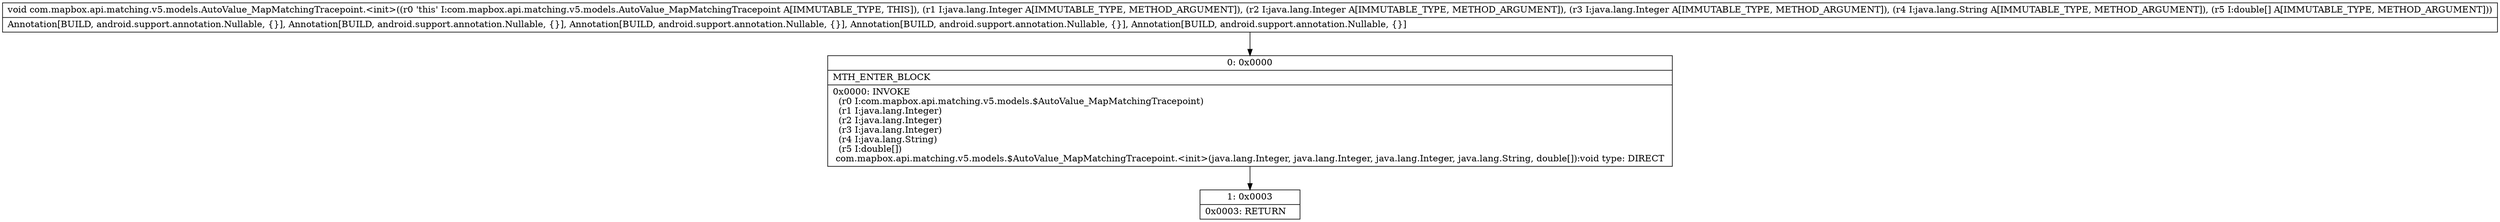 digraph "CFG forcom.mapbox.api.matching.v5.models.AutoValue_MapMatchingTracepoint.\<init\>(Ljava\/lang\/Integer;Ljava\/lang\/Integer;Ljava\/lang\/Integer;Ljava\/lang\/String;[D)V" {
Node_0 [shape=record,label="{0\:\ 0x0000|MTH_ENTER_BLOCK\l|0x0000: INVOKE  \l  (r0 I:com.mapbox.api.matching.v5.models.$AutoValue_MapMatchingTracepoint)\l  (r1 I:java.lang.Integer)\l  (r2 I:java.lang.Integer)\l  (r3 I:java.lang.Integer)\l  (r4 I:java.lang.String)\l  (r5 I:double[])\l com.mapbox.api.matching.v5.models.$AutoValue_MapMatchingTracepoint.\<init\>(java.lang.Integer, java.lang.Integer, java.lang.Integer, java.lang.String, double[]):void type: DIRECT \l}"];
Node_1 [shape=record,label="{1\:\ 0x0003|0x0003: RETURN   \l}"];
MethodNode[shape=record,label="{void com.mapbox.api.matching.v5.models.AutoValue_MapMatchingTracepoint.\<init\>((r0 'this' I:com.mapbox.api.matching.v5.models.AutoValue_MapMatchingTracepoint A[IMMUTABLE_TYPE, THIS]), (r1 I:java.lang.Integer A[IMMUTABLE_TYPE, METHOD_ARGUMENT]), (r2 I:java.lang.Integer A[IMMUTABLE_TYPE, METHOD_ARGUMENT]), (r3 I:java.lang.Integer A[IMMUTABLE_TYPE, METHOD_ARGUMENT]), (r4 I:java.lang.String A[IMMUTABLE_TYPE, METHOD_ARGUMENT]), (r5 I:double[] A[IMMUTABLE_TYPE, METHOD_ARGUMENT]))  | Annotation[BUILD, android.support.annotation.Nullable, \{\}], Annotation[BUILD, android.support.annotation.Nullable, \{\}], Annotation[BUILD, android.support.annotation.Nullable, \{\}], Annotation[BUILD, android.support.annotation.Nullable, \{\}], Annotation[BUILD, android.support.annotation.Nullable, \{\}]\l}"];
MethodNode -> Node_0;
Node_0 -> Node_1;
}

